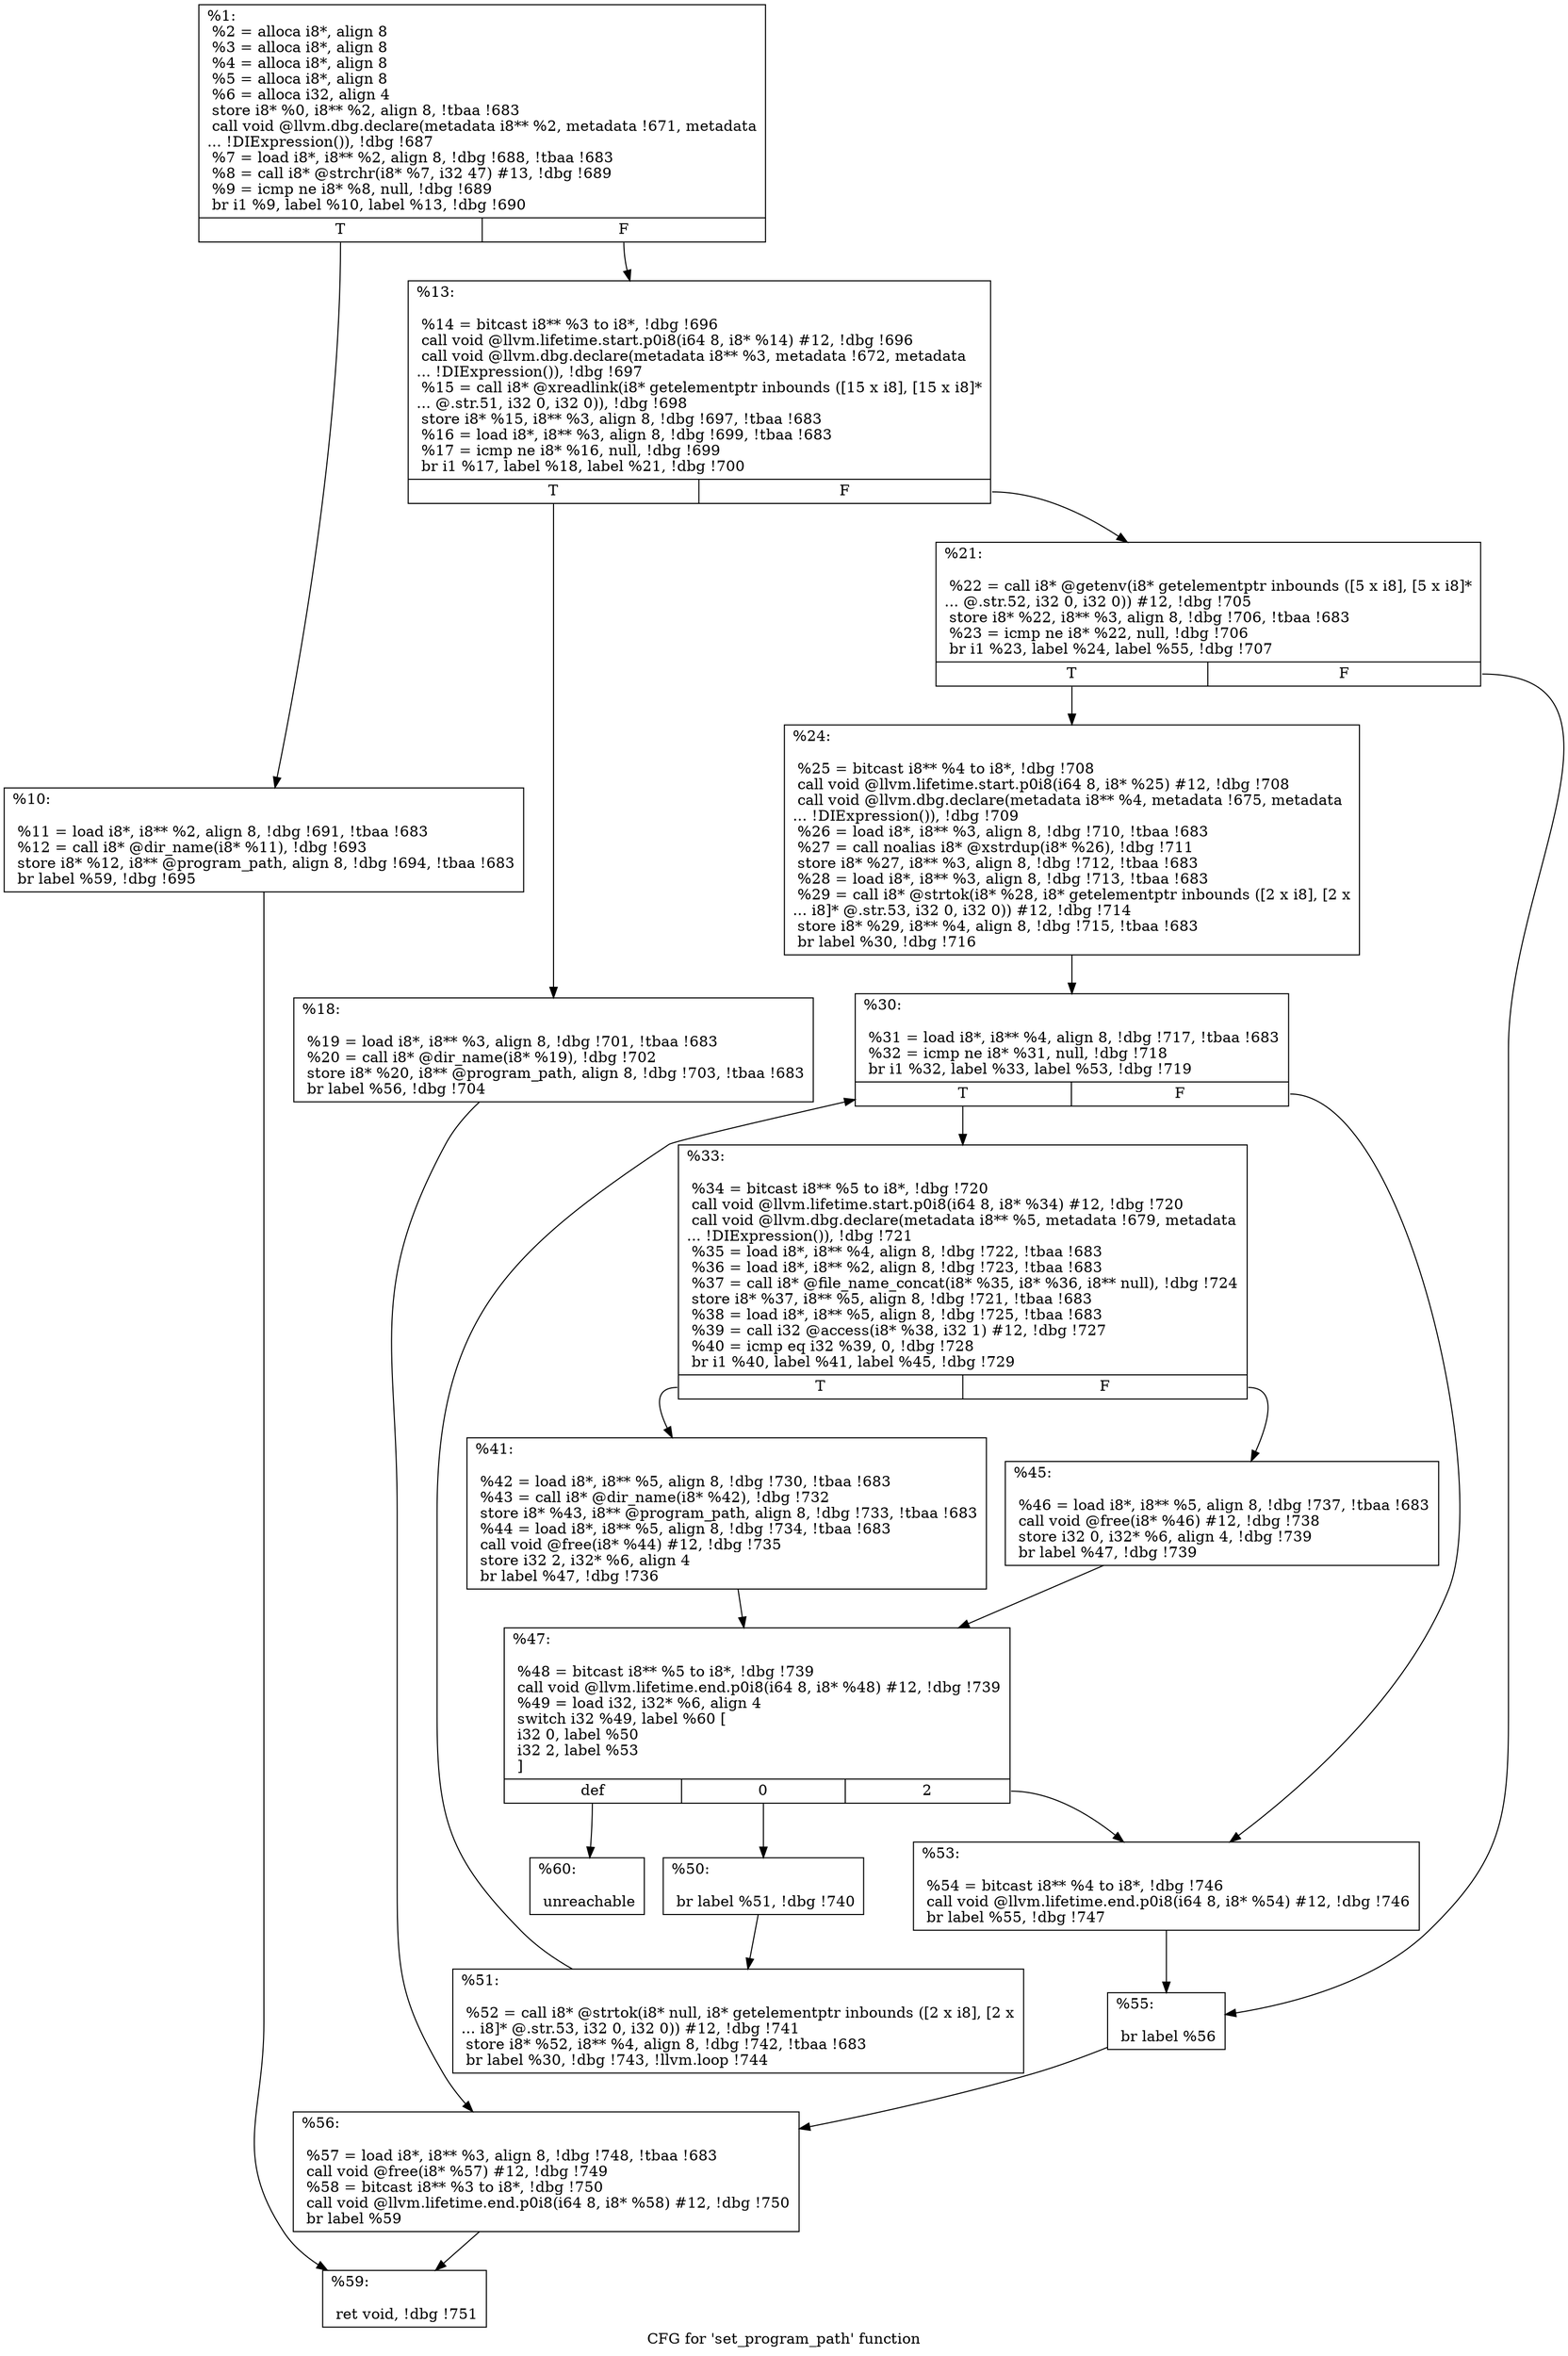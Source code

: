 digraph "CFG for 'set_program_path' function" {
	label="CFG for 'set_program_path' function";

	Node0x1277f00 [shape=record,label="{%1:\l  %2 = alloca i8*, align 8\l  %3 = alloca i8*, align 8\l  %4 = alloca i8*, align 8\l  %5 = alloca i8*, align 8\l  %6 = alloca i32, align 4\l  store i8* %0, i8** %2, align 8, !tbaa !683\l  call void @llvm.dbg.declare(metadata i8** %2, metadata !671, metadata\l... !DIExpression()), !dbg !687\l  %7 = load i8*, i8** %2, align 8, !dbg !688, !tbaa !683\l  %8 = call i8* @strchr(i8* %7, i32 47) #13, !dbg !689\l  %9 = icmp ne i8* %8, null, !dbg !689\l  br i1 %9, label %10, label %13, !dbg !690\l|{<s0>T|<s1>F}}"];
	Node0x1277f00:s0 -> Node0x127bf30;
	Node0x1277f00:s1 -> Node0x127bf80;
	Node0x127bf30 [shape=record,label="{%10:\l\l  %11 = load i8*, i8** %2, align 8, !dbg !691, !tbaa !683\l  %12 = call i8* @dir_name(i8* %11), !dbg !693\l  store i8* %12, i8** @program_path, align 8, !dbg !694, !tbaa !683\l  br label %59, !dbg !695\l}"];
	Node0x127bf30 -> Node0x127c3e0;
	Node0x127bf80 [shape=record,label="{%13:\l\l  %14 = bitcast i8** %3 to i8*, !dbg !696\l  call void @llvm.lifetime.start.p0i8(i64 8, i8* %14) #12, !dbg !696\l  call void @llvm.dbg.declare(metadata i8** %3, metadata !672, metadata\l... !DIExpression()), !dbg !697\l  %15 = call i8* @xreadlink(i8* getelementptr inbounds ([15 x i8], [15 x i8]*\l... @.str.51, i32 0, i32 0)), !dbg !698\l  store i8* %15, i8** %3, align 8, !dbg !697, !tbaa !683\l  %16 = load i8*, i8** %3, align 8, !dbg !699, !tbaa !683\l  %17 = icmp ne i8* %16, null, !dbg !699\l  br i1 %17, label %18, label %21, !dbg !700\l|{<s0>T|<s1>F}}"];
	Node0x127bf80:s0 -> Node0x127bfd0;
	Node0x127bf80:s1 -> Node0x127c020;
	Node0x127bfd0 [shape=record,label="{%18:\l\l  %19 = load i8*, i8** %3, align 8, !dbg !701, !tbaa !683\l  %20 = call i8* @dir_name(i8* %19), !dbg !702\l  store i8* %20, i8** @program_path, align 8, !dbg !703, !tbaa !683\l  br label %56, !dbg !704\l}"];
	Node0x127bfd0 -> Node0x127c390;
	Node0x127c020 [shape=record,label="{%21:\l\l  %22 = call i8* @getenv(i8* getelementptr inbounds ([5 x i8], [5 x i8]*\l... @.str.52, i32 0, i32 0)) #12, !dbg !705\l  store i8* %22, i8** %3, align 8, !dbg !706, !tbaa !683\l  %23 = icmp ne i8* %22, null, !dbg !706\l  br i1 %23, label %24, label %55, !dbg !707\l|{<s0>T|<s1>F}}"];
	Node0x127c020:s0 -> Node0x127c070;
	Node0x127c020:s1 -> Node0x127c340;
	Node0x127c070 [shape=record,label="{%24:\l\l  %25 = bitcast i8** %4 to i8*, !dbg !708\l  call void @llvm.lifetime.start.p0i8(i64 8, i8* %25) #12, !dbg !708\l  call void @llvm.dbg.declare(metadata i8** %4, metadata !675, metadata\l... !DIExpression()), !dbg !709\l  %26 = load i8*, i8** %3, align 8, !dbg !710, !tbaa !683\l  %27 = call noalias i8* @xstrdup(i8* %26), !dbg !711\l  store i8* %27, i8** %3, align 8, !dbg !712, !tbaa !683\l  %28 = load i8*, i8** %3, align 8, !dbg !713, !tbaa !683\l  %29 = call i8* @strtok(i8* %28, i8* getelementptr inbounds ([2 x i8], [2 x\l... i8]* @.str.53, i32 0, i32 0)) #12, !dbg !714\l  store i8* %29, i8** %4, align 8, !dbg !715, !tbaa !683\l  br label %30, !dbg !716\l}"];
	Node0x127c070 -> Node0x127c0c0;
	Node0x127c0c0 [shape=record,label="{%30:\l\l  %31 = load i8*, i8** %4, align 8, !dbg !717, !tbaa !683\l  %32 = icmp ne i8* %31, null, !dbg !718\l  br i1 %32, label %33, label %53, !dbg !719\l|{<s0>T|<s1>F}}"];
	Node0x127c0c0:s0 -> Node0x127c110;
	Node0x127c0c0:s1 -> Node0x127c2f0;
	Node0x127c110 [shape=record,label="{%33:\l\l  %34 = bitcast i8** %5 to i8*, !dbg !720\l  call void @llvm.lifetime.start.p0i8(i64 8, i8* %34) #12, !dbg !720\l  call void @llvm.dbg.declare(metadata i8** %5, metadata !679, metadata\l... !DIExpression()), !dbg !721\l  %35 = load i8*, i8** %4, align 8, !dbg !722, !tbaa !683\l  %36 = load i8*, i8** %2, align 8, !dbg !723, !tbaa !683\l  %37 = call i8* @file_name_concat(i8* %35, i8* %36, i8** null), !dbg !724\l  store i8* %37, i8** %5, align 8, !dbg !721, !tbaa !683\l  %38 = load i8*, i8** %5, align 8, !dbg !725, !tbaa !683\l  %39 = call i32 @access(i8* %38, i32 1) #12, !dbg !727\l  %40 = icmp eq i32 %39, 0, !dbg !728\l  br i1 %40, label %41, label %45, !dbg !729\l|{<s0>T|<s1>F}}"];
	Node0x127c110:s0 -> Node0x127c160;
	Node0x127c110:s1 -> Node0x127c1b0;
	Node0x127c160 [shape=record,label="{%41:\l\l  %42 = load i8*, i8** %5, align 8, !dbg !730, !tbaa !683\l  %43 = call i8* @dir_name(i8* %42), !dbg !732\l  store i8* %43, i8** @program_path, align 8, !dbg !733, !tbaa !683\l  %44 = load i8*, i8** %5, align 8, !dbg !734, !tbaa !683\l  call void @free(i8* %44) #12, !dbg !735\l  store i32 2, i32* %6, align 4\l  br label %47, !dbg !736\l}"];
	Node0x127c160 -> Node0x127c200;
	Node0x127c1b0 [shape=record,label="{%45:\l\l  %46 = load i8*, i8** %5, align 8, !dbg !737, !tbaa !683\l  call void @free(i8* %46) #12, !dbg !738\l  store i32 0, i32* %6, align 4, !dbg !739\l  br label %47, !dbg !739\l}"];
	Node0x127c1b0 -> Node0x127c200;
	Node0x127c200 [shape=record,label="{%47:\l\l  %48 = bitcast i8** %5 to i8*, !dbg !739\l  call void @llvm.lifetime.end.p0i8(i64 8, i8* %48) #12, !dbg !739\l  %49 = load i32, i32* %6, align 4\l  switch i32 %49, label %60 [\l    i32 0, label %50\l    i32 2, label %53\l  ]\l|{<s0>def|<s1>0|<s2>2}}"];
	Node0x127c200:s0 -> Node0x127c430;
	Node0x127c200:s1 -> Node0x127c250;
	Node0x127c200:s2 -> Node0x127c2f0;
	Node0x127c250 [shape=record,label="{%50:\l\l  br label %51, !dbg !740\l}"];
	Node0x127c250 -> Node0x127c2a0;
	Node0x127c2a0 [shape=record,label="{%51:\l\l  %52 = call i8* @strtok(i8* null, i8* getelementptr inbounds ([2 x i8], [2 x\l... i8]* @.str.53, i32 0, i32 0)) #12, !dbg !741\l  store i8* %52, i8** %4, align 8, !dbg !742, !tbaa !683\l  br label %30, !dbg !743, !llvm.loop !744\l}"];
	Node0x127c2a0 -> Node0x127c0c0;
	Node0x127c2f0 [shape=record,label="{%53:\l\l  %54 = bitcast i8** %4 to i8*, !dbg !746\l  call void @llvm.lifetime.end.p0i8(i64 8, i8* %54) #12, !dbg !746\l  br label %55, !dbg !747\l}"];
	Node0x127c2f0 -> Node0x127c340;
	Node0x127c340 [shape=record,label="{%55:\l\l  br label %56\l}"];
	Node0x127c340 -> Node0x127c390;
	Node0x127c390 [shape=record,label="{%56:\l\l  %57 = load i8*, i8** %3, align 8, !dbg !748, !tbaa !683\l  call void @free(i8* %57) #12, !dbg !749\l  %58 = bitcast i8** %3 to i8*, !dbg !750\l  call void @llvm.lifetime.end.p0i8(i64 8, i8* %58) #12, !dbg !750\l  br label %59\l}"];
	Node0x127c390 -> Node0x127c3e0;
	Node0x127c3e0 [shape=record,label="{%59:\l\l  ret void, !dbg !751\l}"];
	Node0x127c430 [shape=record,label="{%60:\l\l  unreachable\l}"];
}
